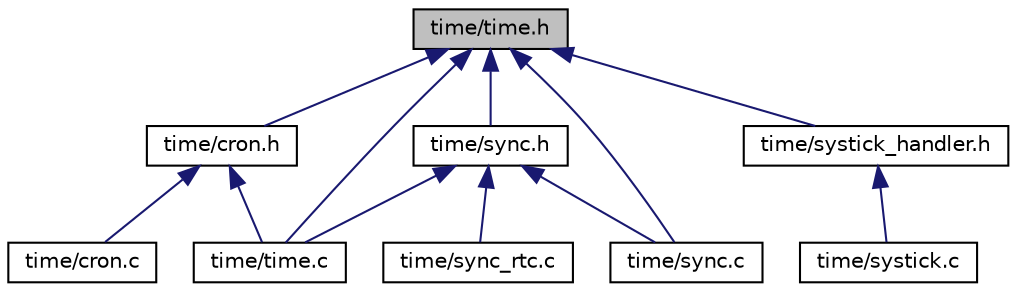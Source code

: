 digraph "time/time.h"
{
 // INTERACTIVE_SVG=YES
 // LATEX_PDF_SIZE
  bgcolor="transparent";
  edge [fontname="Helvetica",fontsize="10",labelfontname="Helvetica",labelfontsize="10"];
  node [fontname="Helvetica",fontsize="10",shape=record];
  Node1 [label="time/time.h",height=0.2,width=0.4,color="black", fillcolor="grey75", style="filled", fontcolor="black",tooltip="Time related functions for embebedded systems."];
  Node1 -> Node2 [dir="back",color="midnightblue",fontsize="10",style="solid",fontname="Helvetica"];
  Node2 [label="time/cron.h",height=0.2,width=0.4,color="black",URL="$cron_8h.html",tooltip="Cron-like scheduling framework for embebedded systems."];
  Node2 -> Node3 [dir="back",color="midnightblue",fontsize="10",style="solid",fontname="Helvetica"];
  Node3 [label="time/cron.c",height=0.2,width=0.4,color="black",URL="$cron_8c.html",tooltip="Cron-like scheduling framework implementations."];
  Node2 -> Node4 [dir="back",color="midnightblue",fontsize="10",style="solid",fontname="Helvetica"];
  Node4 [label="time/time.c",height=0.2,width=0.4,color="black",URL="$time_8c.html",tooltip="Time related function implementations."];
  Node1 -> Node5 [dir="back",color="midnightblue",fontsize="10",style="solid",fontname="Helvetica"];
  Node5 [label="time/sync.c",height=0.2,width=0.4,color="black",URL="$sync_8c.html",tooltip="Time synchonization function implementation."];
  Node1 -> Node6 [dir="back",color="midnightblue",fontsize="10",style="solid",fontname="Helvetica"];
  Node6 [label="time/sync.h",height=0.2,width=0.4,color="black",URL="$sync_8h.html",tooltip="Time synchonization functions for embebedded systems."];
  Node6 -> Node5 [dir="back",color="midnightblue",fontsize="10",style="solid",fontname="Helvetica"];
  Node6 -> Node7 [dir="back",color="midnightblue",fontsize="10",style="solid",fontname="Helvetica"];
  Node7 [label="time/sync_rtc.c",height=0.2,width=0.4,color="black",URL="$sync__rtc_8c_source.html",tooltip=" "];
  Node6 -> Node4 [dir="back",color="midnightblue",fontsize="10",style="solid",fontname="Helvetica"];
  Node1 -> Node8 [dir="back",color="midnightblue",fontsize="10",style="solid",fontname="Helvetica"];
  Node8 [label="time/systick_handler.h",height=0.2,width=0.4,color="black",URL="$systick__handler_8h.html",tooltip="Interrupt handler for the system tick for static inclusion in the application."];
  Node8 -> Node9 [dir="back",color="midnightblue",fontsize="10",style="solid",fontname="Helvetica"];
  Node9 [label="time/systick.c",height=0.2,width=0.4,color="black",URL="$systick_8c_source.html",tooltip=" "];
  Node1 -> Node4 [dir="back",color="midnightblue",fontsize="10",style="solid",fontname="Helvetica"];
}

